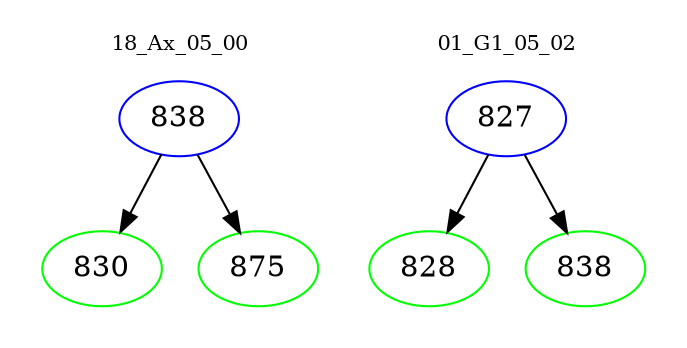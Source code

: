 digraph{
subgraph cluster_0 {
color = white
label = "18_Ax_05_00";
fontsize=10;
T0_838 [label="838", color="blue"]
T0_838 -> T0_830 [color="black"]
T0_830 [label="830", color="green"]
T0_838 -> T0_875 [color="black"]
T0_875 [label="875", color="green"]
}
subgraph cluster_1 {
color = white
label = "01_G1_05_02";
fontsize=10;
T1_827 [label="827", color="blue"]
T1_827 -> T1_828 [color="black"]
T1_828 [label="828", color="green"]
T1_827 -> T1_838 [color="black"]
T1_838 [label="838", color="green"]
}
}
